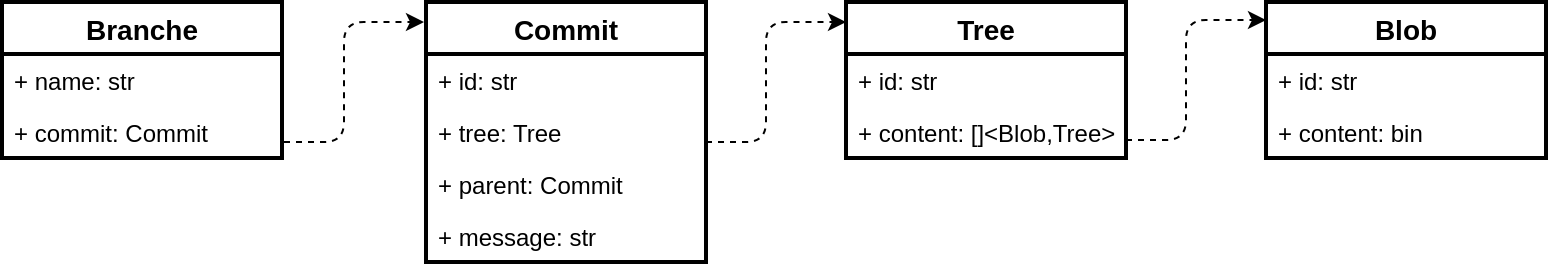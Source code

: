 <mxfile version="15.3.8" type="device"><diagram id="5GmUq4KLt_ftJovpvmJ8" name="Page-1"><mxGraphModel dx="1422" dy="786" grid="1" gridSize="10" guides="1" tooltips="1" connect="1" arrows="1" fold="1" page="1" pageScale="1" pageWidth="827" pageHeight="1169" math="0" shadow="0"><root><mxCell id="0"/><mxCell id="1" parent="0"/><mxCell id="WKHH4VI0A1ud4iQNiio8-1" value="Commit" style="swimlane;fontStyle=1;childLayout=stackLayout;horizontal=1;startSize=26;fillColor=none;horizontalStack=0;resizeParent=1;resizeParentMax=0;resizeLast=0;collapsible=1;marginBottom=0;fontSize=14;fontColor=#000000;strokeColor=#000000;strokeWidth=2;" vertex="1" parent="1"><mxGeometry x="240" y="300" width="140" height="130" as="geometry"/></mxCell><mxCell id="WKHH4VI0A1ud4iQNiio8-2" value="+ id: str" style="text;strokeColor=none;fillColor=none;align=left;verticalAlign=top;spacingLeft=4;spacingRight=4;overflow=hidden;rotatable=0;points=[[0,0.5],[1,0.5]];portConstraint=eastwest;fontColor=#000000;" vertex="1" parent="WKHH4VI0A1ud4iQNiio8-1"><mxGeometry y="26" width="140" height="26" as="geometry"/></mxCell><mxCell id="WKHH4VI0A1ud4iQNiio8-3" value="+ tree: Tree" style="text;strokeColor=none;fillColor=none;align=left;verticalAlign=top;spacingLeft=4;spacingRight=4;overflow=hidden;rotatable=0;points=[[0,0.5],[1,0.5]];portConstraint=eastwest;fontColor=#000000;" vertex="1" parent="WKHH4VI0A1ud4iQNiio8-1"><mxGeometry y="52" width="140" height="26" as="geometry"/></mxCell><mxCell id="WKHH4VI0A1ud4iQNiio8-4" value="+ parent: Commit" style="text;strokeColor=none;fillColor=none;align=left;verticalAlign=top;spacingLeft=4;spacingRight=4;overflow=hidden;rotatable=0;points=[[0,0.5],[1,0.5]];portConstraint=eastwest;fontColor=#000000;" vertex="1" parent="WKHH4VI0A1ud4iQNiio8-1"><mxGeometry y="78" width="140" height="26" as="geometry"/></mxCell><mxCell id="WKHH4VI0A1ud4iQNiio8-5" value="+ message: str" style="text;strokeColor=none;fillColor=none;align=left;verticalAlign=top;spacingLeft=4;spacingRight=4;overflow=hidden;rotatable=0;points=[[0,0.5],[1,0.5]];portConstraint=eastwest;fontColor=#000000;" vertex="1" parent="WKHH4VI0A1ud4iQNiio8-1"><mxGeometry y="104" width="140" height="26" as="geometry"/></mxCell><mxCell id="WKHH4VI0A1ud4iQNiio8-6" value="Tree" style="swimlane;fontStyle=1;childLayout=stackLayout;horizontal=1;startSize=26;fillColor=none;horizontalStack=0;resizeParent=1;resizeParentMax=0;resizeLast=0;collapsible=1;marginBottom=0;fontSize=14;fontColor=#000000;strokeColor=#000000;strokeWidth=2;" vertex="1" parent="1"><mxGeometry x="450" y="300" width="140" height="78" as="geometry"/></mxCell><mxCell id="WKHH4VI0A1ud4iQNiio8-7" value="+ id: str" style="text;strokeColor=none;fillColor=none;align=left;verticalAlign=top;spacingLeft=4;spacingRight=4;overflow=hidden;rotatable=0;points=[[0,0.5],[1,0.5]];portConstraint=eastwest;fontColor=#000000;" vertex="1" parent="WKHH4VI0A1ud4iQNiio8-6"><mxGeometry y="26" width="140" height="26" as="geometry"/></mxCell><mxCell id="WKHH4VI0A1ud4iQNiio8-8" value="+ content: []&lt;Blob,Tree&gt;" style="text;strokeColor=none;fillColor=none;align=left;verticalAlign=top;spacingLeft=4;spacingRight=4;overflow=hidden;rotatable=0;points=[[0,0.5],[1,0.5]];portConstraint=eastwest;fontColor=#000000;" vertex="1" parent="WKHH4VI0A1ud4iQNiio8-6"><mxGeometry y="52" width="140" height="26" as="geometry"/></mxCell><mxCell id="WKHH4VI0A1ud4iQNiio8-9" value="Blob" style="swimlane;fontStyle=1;childLayout=stackLayout;horizontal=1;startSize=26;fillColor=none;horizontalStack=0;resizeParent=1;resizeParentMax=0;resizeLast=0;collapsible=1;marginBottom=0;fontSize=14;fontColor=#000000;strokeColor=#000000;strokeWidth=2;" vertex="1" parent="1"><mxGeometry x="660" y="300" width="140" height="78" as="geometry"/></mxCell><mxCell id="WKHH4VI0A1ud4iQNiio8-10" value="+ id: str" style="text;strokeColor=none;fillColor=none;align=left;verticalAlign=top;spacingLeft=4;spacingRight=4;overflow=hidden;rotatable=0;points=[[0,0.5],[1,0.5]];portConstraint=eastwest;fontColor=#000000;" vertex="1" parent="WKHH4VI0A1ud4iQNiio8-9"><mxGeometry y="26" width="140" height="26" as="geometry"/></mxCell><mxCell id="WKHH4VI0A1ud4iQNiio8-11" value="+ content: bin" style="text;strokeColor=none;fillColor=none;align=left;verticalAlign=top;spacingLeft=4;spacingRight=4;overflow=hidden;rotatable=0;points=[[0,0.5],[1,0.5]];portConstraint=eastwest;fontColor=#000000;" vertex="1" parent="WKHH4VI0A1ud4iQNiio8-9"><mxGeometry y="52" width="140" height="26" as="geometry"/></mxCell><mxCell id="WKHH4VI0A1ud4iQNiio8-12" value="" style="endArrow=classic;dashed=1;html=1;fontSize=14;fontColor=#000000;endFill=1;edgeStyle=orthogonalEdgeStyle;strokeColor=#000000;" edge="1" parent="1"><mxGeometry width="50" height="50" relative="1" as="geometry"><mxPoint x="380" y="370" as="sourcePoint"/><mxPoint x="450" y="310" as="targetPoint"/><Array as="points"><mxPoint x="410" y="370"/><mxPoint x="410" y="310"/></Array></mxGeometry></mxCell><mxCell id="WKHH4VI0A1ud4iQNiio8-13" value="" style="endArrow=classic;dashed=1;html=1;fontSize=14;fontColor=#000000;endFill=1;edgeStyle=orthogonalEdgeStyle;strokeColor=#000000;" edge="1" parent="1"><mxGeometry width="50" height="50" relative="1" as="geometry"><mxPoint x="590" y="369" as="sourcePoint"/><mxPoint x="660" y="309" as="targetPoint"/><Array as="points"><mxPoint x="620" y="369"/><mxPoint x="620" y="309"/></Array></mxGeometry></mxCell><mxCell id="WKHH4VI0A1ud4iQNiio8-14" value="Branche" style="swimlane;fontStyle=1;childLayout=stackLayout;horizontal=1;startSize=26;fillColor=none;horizontalStack=0;resizeParent=1;resizeParentMax=0;resizeLast=0;collapsible=1;marginBottom=0;fontSize=14;fontColor=#000000;strokeColor=#000000;strokeWidth=2;" vertex="1" parent="1"><mxGeometry x="28" y="300" width="140" height="78" as="geometry"/></mxCell><mxCell id="WKHH4VI0A1ud4iQNiio8-15" value="+ name: str" style="text;strokeColor=none;fillColor=none;align=left;verticalAlign=top;spacingLeft=4;spacingRight=4;overflow=hidden;rotatable=0;points=[[0,0.5],[1,0.5]];portConstraint=eastwest;fontColor=#000000;" vertex="1" parent="WKHH4VI0A1ud4iQNiio8-14"><mxGeometry y="26" width="140" height="26" as="geometry"/></mxCell><mxCell id="WKHH4VI0A1ud4iQNiio8-16" value="+ commit: Commit" style="text;strokeColor=none;fillColor=none;align=left;verticalAlign=top;spacingLeft=4;spacingRight=4;overflow=hidden;rotatable=0;points=[[0,0.5],[1,0.5]];portConstraint=eastwest;fontColor=#000000;" vertex="1" parent="WKHH4VI0A1ud4iQNiio8-14"><mxGeometry y="52" width="140" height="26" as="geometry"/></mxCell><mxCell id="WKHH4VI0A1ud4iQNiio8-17" value="" style="endArrow=classic;dashed=1;html=1;fontSize=14;fontColor=#000000;endFill=1;edgeStyle=orthogonalEdgeStyle;strokeColor=#000000;" edge="1" parent="1"><mxGeometry width="50" height="50" relative="1" as="geometry"><mxPoint x="169" y="370" as="sourcePoint"/><mxPoint x="239" y="310" as="targetPoint"/><Array as="points"><mxPoint x="199" y="370"/><mxPoint x="199" y="310"/></Array></mxGeometry></mxCell></root></mxGraphModel></diagram></mxfile>